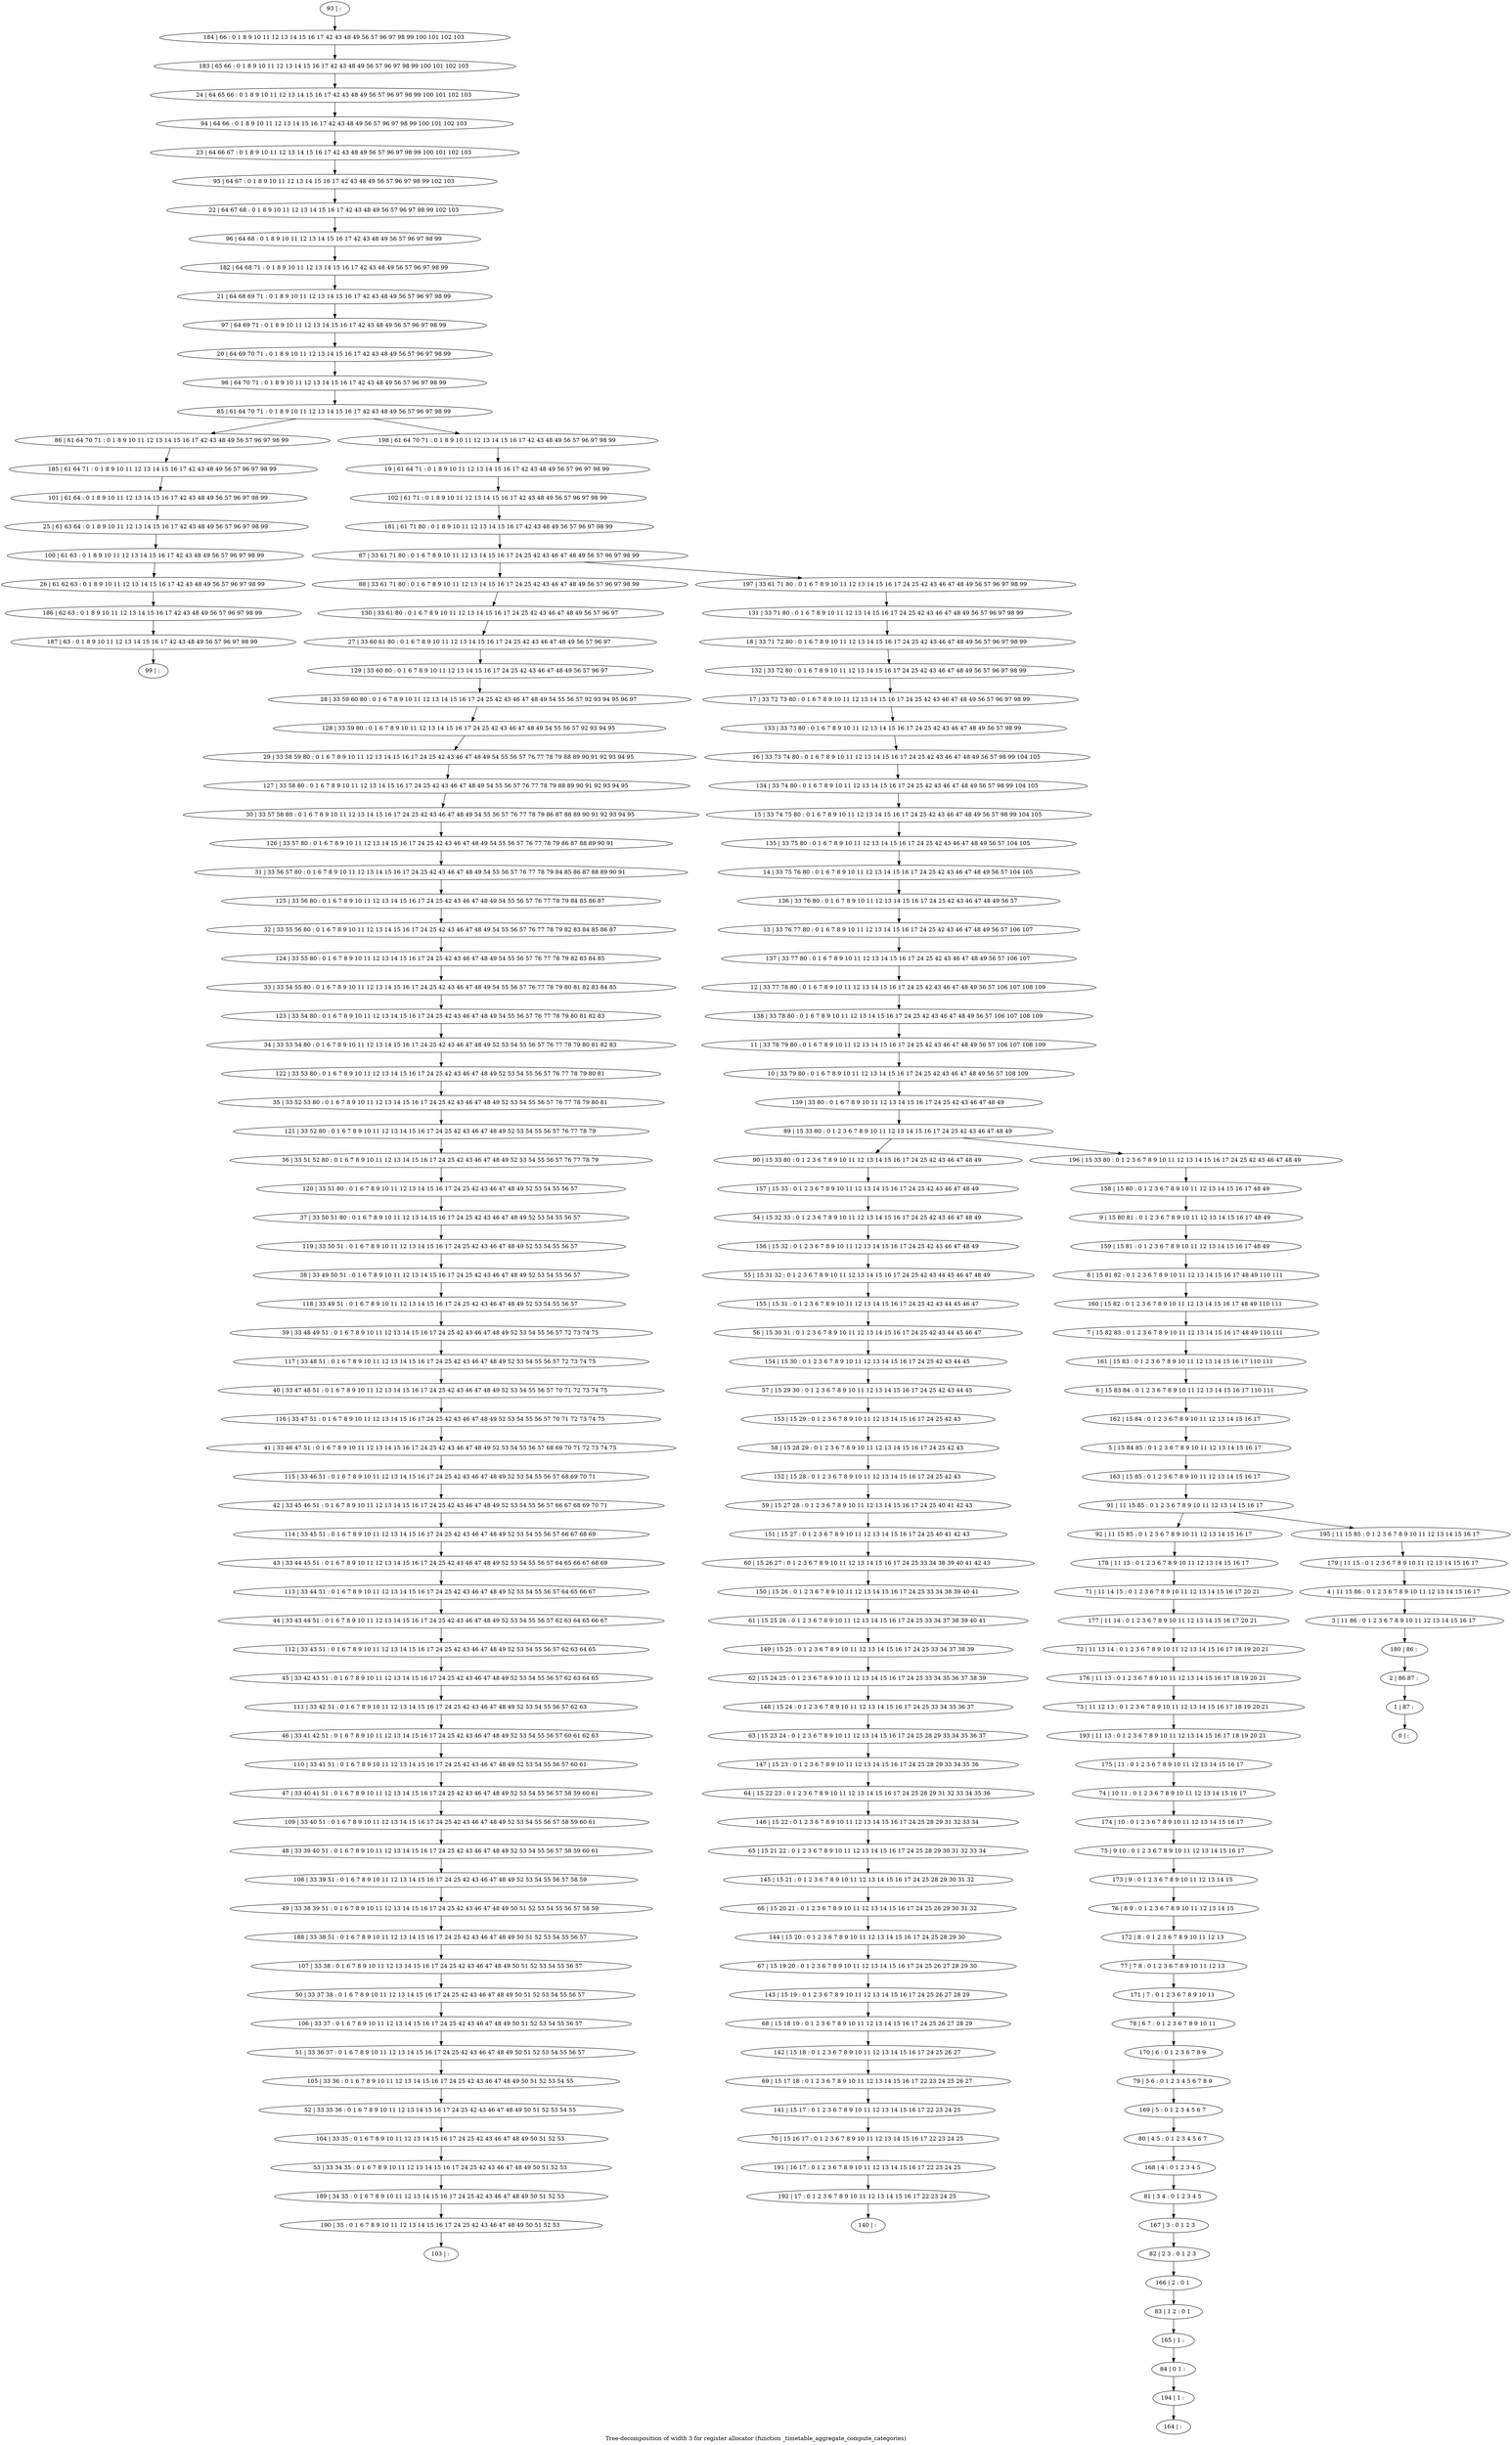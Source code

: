 digraph G {
graph [label="Tree-decomposition of width 3 for register allocator (function _timetable_aggregate_compute_categories)"]
0[label="0 | : "];
1[label="1 | 87 : "];
2[label="2 | 86 87 : "];
3[label="3 | 11 86 : 0 1 2 3 6 7 8 9 10 11 12 13 14 15 16 17 "];
4[label="4 | 11 15 86 : 0 1 2 3 6 7 8 9 10 11 12 13 14 15 16 17 "];
5[label="5 | 15 84 85 : 0 1 2 3 6 7 8 9 10 11 12 13 14 15 16 17 "];
6[label="6 | 15 83 84 : 0 1 2 3 6 7 8 9 10 11 12 13 14 15 16 17 110 111 "];
7[label="7 | 15 82 83 : 0 1 2 3 6 7 8 9 10 11 12 13 14 15 16 17 48 49 110 111 "];
8[label="8 | 15 81 82 : 0 1 2 3 6 7 8 9 10 11 12 13 14 15 16 17 48 49 110 111 "];
9[label="9 | 15 80 81 : 0 1 2 3 6 7 8 9 10 11 12 13 14 15 16 17 48 49 "];
10[label="10 | 33 79 80 : 0 1 6 7 8 9 10 11 12 13 14 15 16 17 24 25 42 43 46 47 48 49 56 57 108 109 "];
11[label="11 | 33 78 79 80 : 0 1 6 7 8 9 10 11 12 13 14 15 16 17 24 25 42 43 46 47 48 49 56 57 106 107 108 109 "];
12[label="12 | 33 77 78 80 : 0 1 6 7 8 9 10 11 12 13 14 15 16 17 24 25 42 43 46 47 48 49 56 57 106 107 108 109 "];
13[label="13 | 33 76 77 80 : 0 1 6 7 8 9 10 11 12 13 14 15 16 17 24 25 42 43 46 47 48 49 56 57 106 107 "];
14[label="14 | 33 75 76 80 : 0 1 6 7 8 9 10 11 12 13 14 15 16 17 24 25 42 43 46 47 48 49 56 57 104 105 "];
15[label="15 | 33 74 75 80 : 0 1 6 7 8 9 10 11 12 13 14 15 16 17 24 25 42 43 46 47 48 49 56 57 98 99 104 105 "];
16[label="16 | 33 73 74 80 : 0 1 6 7 8 9 10 11 12 13 14 15 16 17 24 25 42 43 46 47 48 49 56 57 98 99 104 105 "];
17[label="17 | 33 72 73 80 : 0 1 6 7 8 9 10 11 12 13 14 15 16 17 24 25 42 43 46 47 48 49 56 57 96 97 98 99 "];
18[label="18 | 33 71 72 80 : 0 1 6 7 8 9 10 11 12 13 14 15 16 17 24 25 42 43 46 47 48 49 56 57 96 97 98 99 "];
19[label="19 | 61 64 71 : 0 1 8 9 10 11 12 13 14 15 16 17 42 43 48 49 56 57 96 97 98 99 "];
20[label="20 | 64 69 70 71 : 0 1 8 9 10 11 12 13 14 15 16 17 42 43 48 49 56 57 96 97 98 99 "];
21[label="21 | 64 68 69 71 : 0 1 8 9 10 11 12 13 14 15 16 17 42 43 48 49 56 57 96 97 98 99 "];
22[label="22 | 64 67 68 : 0 1 8 9 10 11 12 13 14 15 16 17 42 43 48 49 56 57 96 97 98 99 102 103 "];
23[label="23 | 64 66 67 : 0 1 8 9 10 11 12 13 14 15 16 17 42 43 48 49 56 57 96 97 98 99 100 101 102 103 "];
24[label="24 | 64 65 66 : 0 1 8 9 10 11 12 13 14 15 16 17 42 43 48 49 56 57 96 97 98 99 100 101 102 103 "];
25[label="25 | 61 63 64 : 0 1 8 9 10 11 12 13 14 15 16 17 42 43 48 49 56 57 96 97 98 99 "];
26[label="26 | 61 62 63 : 0 1 8 9 10 11 12 13 14 15 16 17 42 43 48 49 56 57 96 97 98 99 "];
27[label="27 | 33 60 61 80 : 0 1 6 7 8 9 10 11 12 13 14 15 16 17 24 25 42 43 46 47 48 49 56 57 96 97 "];
28[label="28 | 33 59 60 80 : 0 1 6 7 8 9 10 11 12 13 14 15 16 17 24 25 42 43 46 47 48 49 54 55 56 57 92 93 94 95 96 97 "];
29[label="29 | 33 58 59 80 : 0 1 6 7 8 9 10 11 12 13 14 15 16 17 24 25 42 43 46 47 48 49 54 55 56 57 76 77 78 79 88 89 90 91 92 93 94 95 "];
30[label="30 | 33 57 58 80 : 0 1 6 7 8 9 10 11 12 13 14 15 16 17 24 25 42 43 46 47 48 49 54 55 56 57 76 77 78 79 86 87 88 89 90 91 92 93 94 95 "];
31[label="31 | 33 56 57 80 : 0 1 6 7 8 9 10 11 12 13 14 15 16 17 24 25 42 43 46 47 48 49 54 55 56 57 76 77 78 79 84 85 86 87 88 89 90 91 "];
32[label="32 | 33 55 56 80 : 0 1 6 7 8 9 10 11 12 13 14 15 16 17 24 25 42 43 46 47 48 49 54 55 56 57 76 77 78 79 82 83 84 85 86 87 "];
33[label="33 | 33 54 55 80 : 0 1 6 7 8 9 10 11 12 13 14 15 16 17 24 25 42 43 46 47 48 49 54 55 56 57 76 77 78 79 80 81 82 83 84 85 "];
34[label="34 | 33 53 54 80 : 0 1 6 7 8 9 10 11 12 13 14 15 16 17 24 25 42 43 46 47 48 49 52 53 54 55 56 57 76 77 78 79 80 81 82 83 "];
35[label="35 | 33 52 53 80 : 0 1 6 7 8 9 10 11 12 13 14 15 16 17 24 25 42 43 46 47 48 49 52 53 54 55 56 57 76 77 78 79 80 81 "];
36[label="36 | 33 51 52 80 : 0 1 6 7 8 9 10 11 12 13 14 15 16 17 24 25 42 43 46 47 48 49 52 53 54 55 56 57 76 77 78 79 "];
37[label="37 | 33 50 51 80 : 0 1 6 7 8 9 10 11 12 13 14 15 16 17 24 25 42 43 46 47 48 49 52 53 54 55 56 57 "];
38[label="38 | 33 49 50 51 : 0 1 6 7 8 9 10 11 12 13 14 15 16 17 24 25 42 43 46 47 48 49 52 53 54 55 56 57 "];
39[label="39 | 33 48 49 51 : 0 1 6 7 8 9 10 11 12 13 14 15 16 17 24 25 42 43 46 47 48 49 52 53 54 55 56 57 72 73 74 75 "];
40[label="40 | 33 47 48 51 : 0 1 6 7 8 9 10 11 12 13 14 15 16 17 24 25 42 43 46 47 48 49 52 53 54 55 56 57 70 71 72 73 74 75 "];
41[label="41 | 33 46 47 51 : 0 1 6 7 8 9 10 11 12 13 14 15 16 17 24 25 42 43 46 47 48 49 52 53 54 55 56 57 68 69 70 71 72 73 74 75 "];
42[label="42 | 33 45 46 51 : 0 1 6 7 8 9 10 11 12 13 14 15 16 17 24 25 42 43 46 47 48 49 52 53 54 55 56 57 66 67 68 69 70 71 "];
43[label="43 | 33 44 45 51 : 0 1 6 7 8 9 10 11 12 13 14 15 16 17 24 25 42 43 46 47 48 49 52 53 54 55 56 57 64 65 66 67 68 69 "];
44[label="44 | 33 43 44 51 : 0 1 6 7 8 9 10 11 12 13 14 15 16 17 24 25 42 43 46 47 48 49 52 53 54 55 56 57 62 63 64 65 66 67 "];
45[label="45 | 33 42 43 51 : 0 1 6 7 8 9 10 11 12 13 14 15 16 17 24 25 42 43 46 47 48 49 52 53 54 55 56 57 62 63 64 65 "];
46[label="46 | 33 41 42 51 : 0 1 6 7 8 9 10 11 12 13 14 15 16 17 24 25 42 43 46 47 48 49 52 53 54 55 56 57 60 61 62 63 "];
47[label="47 | 33 40 41 51 : 0 1 6 7 8 9 10 11 12 13 14 15 16 17 24 25 42 43 46 47 48 49 52 53 54 55 56 57 58 59 60 61 "];
48[label="48 | 33 39 40 51 : 0 1 6 7 8 9 10 11 12 13 14 15 16 17 24 25 42 43 46 47 48 49 52 53 54 55 56 57 58 59 60 61 "];
49[label="49 | 33 38 39 51 : 0 1 6 7 8 9 10 11 12 13 14 15 16 17 24 25 42 43 46 47 48 49 50 51 52 53 54 55 56 57 58 59 "];
50[label="50 | 33 37 38 : 0 1 6 7 8 9 10 11 12 13 14 15 16 17 24 25 42 43 46 47 48 49 50 51 52 53 54 55 56 57 "];
51[label="51 | 33 36 37 : 0 1 6 7 8 9 10 11 12 13 14 15 16 17 24 25 42 43 46 47 48 49 50 51 52 53 54 55 56 57 "];
52[label="52 | 33 35 36 : 0 1 6 7 8 9 10 11 12 13 14 15 16 17 24 25 42 43 46 47 48 49 50 51 52 53 54 55 "];
53[label="53 | 33 34 35 : 0 1 6 7 8 9 10 11 12 13 14 15 16 17 24 25 42 43 46 47 48 49 50 51 52 53 "];
54[label="54 | 15 32 33 : 0 1 2 3 6 7 8 9 10 11 12 13 14 15 16 17 24 25 42 43 46 47 48 49 "];
55[label="55 | 15 31 32 : 0 1 2 3 6 7 8 9 10 11 12 13 14 15 16 17 24 25 42 43 44 45 46 47 48 49 "];
56[label="56 | 15 30 31 : 0 1 2 3 6 7 8 9 10 11 12 13 14 15 16 17 24 25 42 43 44 45 46 47 "];
57[label="57 | 15 29 30 : 0 1 2 3 6 7 8 9 10 11 12 13 14 15 16 17 24 25 42 43 44 45 "];
58[label="58 | 15 28 29 : 0 1 2 3 6 7 8 9 10 11 12 13 14 15 16 17 24 25 42 43 "];
59[label="59 | 15 27 28 : 0 1 2 3 6 7 8 9 10 11 12 13 14 15 16 17 24 25 40 41 42 43 "];
60[label="60 | 15 26 27 : 0 1 2 3 6 7 8 9 10 11 12 13 14 15 16 17 24 25 33 34 38 39 40 41 42 43 "];
61[label="61 | 15 25 26 : 0 1 2 3 6 7 8 9 10 11 12 13 14 15 16 17 24 25 33 34 37 38 39 40 41 "];
62[label="62 | 15 24 25 : 0 1 2 3 6 7 8 9 10 11 12 13 14 15 16 17 24 25 33 34 35 36 37 38 39 "];
63[label="63 | 15 23 24 : 0 1 2 3 6 7 8 9 10 11 12 13 14 15 16 17 24 25 28 29 33 34 35 36 37 "];
64[label="64 | 15 22 23 : 0 1 2 3 6 7 8 9 10 11 12 13 14 15 16 17 24 25 28 29 31 32 33 34 35 36 "];
65[label="65 | 15 21 22 : 0 1 2 3 6 7 8 9 10 11 12 13 14 15 16 17 24 25 28 29 30 31 32 33 34 "];
66[label="66 | 15 20 21 : 0 1 2 3 6 7 8 9 10 11 12 13 14 15 16 17 24 25 28 29 30 31 32 "];
67[label="67 | 15 19 20 : 0 1 2 3 6 7 8 9 10 11 12 13 14 15 16 17 24 25 26 27 28 29 30 "];
68[label="68 | 15 18 19 : 0 1 2 3 6 7 8 9 10 11 12 13 14 15 16 17 24 25 26 27 28 29 "];
69[label="69 | 15 17 18 : 0 1 2 3 6 7 8 9 10 11 12 13 14 15 16 17 22 23 24 25 26 27 "];
70[label="70 | 15 16 17 : 0 1 2 3 6 7 8 9 10 11 12 13 14 15 16 17 22 23 24 25 "];
71[label="71 | 11 14 15 : 0 1 2 3 6 7 8 9 10 11 12 13 14 15 16 17 20 21 "];
72[label="72 | 11 13 14 : 0 1 2 3 6 7 8 9 10 11 12 13 14 15 16 17 18 19 20 21 "];
73[label="73 | 11 12 13 : 0 1 2 3 6 7 8 9 10 11 12 13 14 15 16 17 18 19 20 21 "];
74[label="74 | 10 11 : 0 1 2 3 6 7 8 9 10 11 12 13 14 15 16 17 "];
75[label="75 | 9 10 : 0 1 2 3 6 7 8 9 10 11 12 13 14 15 16 17 "];
76[label="76 | 8 9 : 0 1 2 3 6 7 8 9 10 11 12 13 14 15 "];
77[label="77 | 7 8 : 0 1 2 3 6 7 8 9 10 11 12 13 "];
78[label="78 | 6 7 : 0 1 2 3 6 7 8 9 10 11 "];
79[label="79 | 5 6 : 0 1 2 3 4 5 6 7 8 9 "];
80[label="80 | 4 5 : 0 1 2 3 4 5 6 7 "];
81[label="81 | 3 4 : 0 1 2 3 4 5 "];
82[label="82 | 2 3 : 0 1 2 3 "];
83[label="83 | 1 2 : 0 1 "];
84[label="84 | 0 1 : "];
85[label="85 | 61 64 70 71 : 0 1 8 9 10 11 12 13 14 15 16 17 42 43 48 49 56 57 96 97 98 99 "];
86[label="86 | 61 64 70 71 : 0 1 8 9 10 11 12 13 14 15 16 17 42 43 48 49 56 57 96 97 98 99 "];
87[label="87 | 33 61 71 80 : 0 1 6 7 8 9 10 11 12 13 14 15 16 17 24 25 42 43 46 47 48 49 56 57 96 97 98 99 "];
88[label="88 | 33 61 71 80 : 0 1 6 7 8 9 10 11 12 13 14 15 16 17 24 25 42 43 46 47 48 49 56 57 96 97 98 99 "];
89[label="89 | 15 33 80 : 0 1 2 3 6 7 8 9 10 11 12 13 14 15 16 17 24 25 42 43 46 47 48 49 "];
90[label="90 | 15 33 80 : 0 1 2 3 6 7 8 9 10 11 12 13 14 15 16 17 24 25 42 43 46 47 48 49 "];
91[label="91 | 11 15 85 : 0 1 2 3 6 7 8 9 10 11 12 13 14 15 16 17 "];
92[label="92 | 11 15 85 : 0 1 2 3 6 7 8 9 10 11 12 13 14 15 16 17 "];
93[label="93 | : "];
94[label="94 | 64 66 : 0 1 8 9 10 11 12 13 14 15 16 17 42 43 48 49 56 57 96 97 98 99 100 101 102 103 "];
95[label="95 | 64 67 : 0 1 8 9 10 11 12 13 14 15 16 17 42 43 48 49 56 57 96 97 98 99 102 103 "];
96[label="96 | 64 68 : 0 1 8 9 10 11 12 13 14 15 16 17 42 43 48 49 56 57 96 97 98 99 "];
97[label="97 | 64 69 71 : 0 1 8 9 10 11 12 13 14 15 16 17 42 43 48 49 56 57 96 97 98 99 "];
98[label="98 | 64 70 71 : 0 1 8 9 10 11 12 13 14 15 16 17 42 43 48 49 56 57 96 97 98 99 "];
99[label="99 | : "];
100[label="100 | 61 63 : 0 1 8 9 10 11 12 13 14 15 16 17 42 43 48 49 56 57 96 97 98 99 "];
101[label="101 | 61 64 : 0 1 8 9 10 11 12 13 14 15 16 17 42 43 48 49 56 57 96 97 98 99 "];
102[label="102 | 61 71 : 0 1 8 9 10 11 12 13 14 15 16 17 42 43 48 49 56 57 96 97 98 99 "];
103[label="103 | : "];
104[label="104 | 33 35 : 0 1 6 7 8 9 10 11 12 13 14 15 16 17 24 25 42 43 46 47 48 49 50 51 52 53 "];
105[label="105 | 33 36 : 0 1 6 7 8 9 10 11 12 13 14 15 16 17 24 25 42 43 46 47 48 49 50 51 52 53 54 55 "];
106[label="106 | 33 37 : 0 1 6 7 8 9 10 11 12 13 14 15 16 17 24 25 42 43 46 47 48 49 50 51 52 53 54 55 56 57 "];
107[label="107 | 33 38 : 0 1 6 7 8 9 10 11 12 13 14 15 16 17 24 25 42 43 46 47 48 49 50 51 52 53 54 55 56 57 "];
108[label="108 | 33 39 51 : 0 1 6 7 8 9 10 11 12 13 14 15 16 17 24 25 42 43 46 47 48 49 52 53 54 55 56 57 58 59 "];
109[label="109 | 33 40 51 : 0 1 6 7 8 9 10 11 12 13 14 15 16 17 24 25 42 43 46 47 48 49 52 53 54 55 56 57 58 59 60 61 "];
110[label="110 | 33 41 51 : 0 1 6 7 8 9 10 11 12 13 14 15 16 17 24 25 42 43 46 47 48 49 52 53 54 55 56 57 60 61 "];
111[label="111 | 33 42 51 : 0 1 6 7 8 9 10 11 12 13 14 15 16 17 24 25 42 43 46 47 48 49 52 53 54 55 56 57 62 63 "];
112[label="112 | 33 43 51 : 0 1 6 7 8 9 10 11 12 13 14 15 16 17 24 25 42 43 46 47 48 49 52 53 54 55 56 57 62 63 64 65 "];
113[label="113 | 33 44 51 : 0 1 6 7 8 9 10 11 12 13 14 15 16 17 24 25 42 43 46 47 48 49 52 53 54 55 56 57 64 65 66 67 "];
114[label="114 | 33 45 51 : 0 1 6 7 8 9 10 11 12 13 14 15 16 17 24 25 42 43 46 47 48 49 52 53 54 55 56 57 66 67 68 69 "];
115[label="115 | 33 46 51 : 0 1 6 7 8 9 10 11 12 13 14 15 16 17 24 25 42 43 46 47 48 49 52 53 54 55 56 57 68 69 70 71 "];
116[label="116 | 33 47 51 : 0 1 6 7 8 9 10 11 12 13 14 15 16 17 24 25 42 43 46 47 48 49 52 53 54 55 56 57 70 71 72 73 74 75 "];
117[label="117 | 33 48 51 : 0 1 6 7 8 9 10 11 12 13 14 15 16 17 24 25 42 43 46 47 48 49 52 53 54 55 56 57 72 73 74 75 "];
118[label="118 | 33 49 51 : 0 1 6 7 8 9 10 11 12 13 14 15 16 17 24 25 42 43 46 47 48 49 52 53 54 55 56 57 "];
119[label="119 | 33 50 51 : 0 1 6 7 8 9 10 11 12 13 14 15 16 17 24 25 42 43 46 47 48 49 52 53 54 55 56 57 "];
120[label="120 | 33 51 80 : 0 1 6 7 8 9 10 11 12 13 14 15 16 17 24 25 42 43 46 47 48 49 52 53 54 55 56 57 "];
121[label="121 | 33 52 80 : 0 1 6 7 8 9 10 11 12 13 14 15 16 17 24 25 42 43 46 47 48 49 52 53 54 55 56 57 76 77 78 79 "];
122[label="122 | 33 53 80 : 0 1 6 7 8 9 10 11 12 13 14 15 16 17 24 25 42 43 46 47 48 49 52 53 54 55 56 57 76 77 78 79 80 81 "];
123[label="123 | 33 54 80 : 0 1 6 7 8 9 10 11 12 13 14 15 16 17 24 25 42 43 46 47 48 49 54 55 56 57 76 77 78 79 80 81 82 83 "];
124[label="124 | 33 55 80 : 0 1 6 7 8 9 10 11 12 13 14 15 16 17 24 25 42 43 46 47 48 49 54 55 56 57 76 77 78 79 82 83 84 85 "];
125[label="125 | 33 56 80 : 0 1 6 7 8 9 10 11 12 13 14 15 16 17 24 25 42 43 46 47 48 49 54 55 56 57 76 77 78 79 84 85 86 87 "];
126[label="126 | 33 57 80 : 0 1 6 7 8 9 10 11 12 13 14 15 16 17 24 25 42 43 46 47 48 49 54 55 56 57 76 77 78 79 86 87 88 89 90 91 "];
127[label="127 | 33 58 80 : 0 1 6 7 8 9 10 11 12 13 14 15 16 17 24 25 42 43 46 47 48 49 54 55 56 57 76 77 78 79 88 89 90 91 92 93 94 95 "];
128[label="128 | 33 59 80 : 0 1 6 7 8 9 10 11 12 13 14 15 16 17 24 25 42 43 46 47 48 49 54 55 56 57 92 93 94 95 "];
129[label="129 | 33 60 80 : 0 1 6 7 8 9 10 11 12 13 14 15 16 17 24 25 42 43 46 47 48 49 56 57 96 97 "];
130[label="130 | 33 61 80 : 0 1 6 7 8 9 10 11 12 13 14 15 16 17 24 25 42 43 46 47 48 49 56 57 96 97 "];
131[label="131 | 33 71 80 : 0 1 6 7 8 9 10 11 12 13 14 15 16 17 24 25 42 43 46 47 48 49 56 57 96 97 98 99 "];
132[label="132 | 33 72 80 : 0 1 6 7 8 9 10 11 12 13 14 15 16 17 24 25 42 43 46 47 48 49 56 57 96 97 98 99 "];
133[label="133 | 33 73 80 : 0 1 6 7 8 9 10 11 12 13 14 15 16 17 24 25 42 43 46 47 48 49 56 57 98 99 "];
134[label="134 | 33 74 80 : 0 1 6 7 8 9 10 11 12 13 14 15 16 17 24 25 42 43 46 47 48 49 56 57 98 99 104 105 "];
135[label="135 | 33 75 80 : 0 1 6 7 8 9 10 11 12 13 14 15 16 17 24 25 42 43 46 47 48 49 56 57 104 105 "];
136[label="136 | 33 76 80 : 0 1 6 7 8 9 10 11 12 13 14 15 16 17 24 25 42 43 46 47 48 49 56 57 "];
137[label="137 | 33 77 80 : 0 1 6 7 8 9 10 11 12 13 14 15 16 17 24 25 42 43 46 47 48 49 56 57 106 107 "];
138[label="138 | 33 78 80 : 0 1 6 7 8 9 10 11 12 13 14 15 16 17 24 25 42 43 46 47 48 49 56 57 106 107 108 109 "];
139[label="139 | 33 80 : 0 1 6 7 8 9 10 11 12 13 14 15 16 17 24 25 42 43 46 47 48 49 "];
140[label="140 | : "];
141[label="141 | 15 17 : 0 1 2 3 6 7 8 9 10 11 12 13 14 15 16 17 22 23 24 25 "];
142[label="142 | 15 18 : 0 1 2 3 6 7 8 9 10 11 12 13 14 15 16 17 24 25 26 27 "];
143[label="143 | 15 19 : 0 1 2 3 6 7 8 9 10 11 12 13 14 15 16 17 24 25 26 27 28 29 "];
144[label="144 | 15 20 : 0 1 2 3 6 7 8 9 10 11 12 13 14 15 16 17 24 25 28 29 30 "];
145[label="145 | 15 21 : 0 1 2 3 6 7 8 9 10 11 12 13 14 15 16 17 24 25 28 29 30 31 32 "];
146[label="146 | 15 22 : 0 1 2 3 6 7 8 9 10 11 12 13 14 15 16 17 24 25 28 29 31 32 33 34 "];
147[label="147 | 15 23 : 0 1 2 3 6 7 8 9 10 11 12 13 14 15 16 17 24 25 28 29 33 34 35 36 "];
148[label="148 | 15 24 : 0 1 2 3 6 7 8 9 10 11 12 13 14 15 16 17 24 25 33 34 35 36 37 "];
149[label="149 | 15 25 : 0 1 2 3 6 7 8 9 10 11 12 13 14 15 16 17 24 25 33 34 37 38 39 "];
150[label="150 | 15 26 : 0 1 2 3 6 7 8 9 10 11 12 13 14 15 16 17 24 25 33 34 38 39 40 41 "];
151[label="151 | 15 27 : 0 1 2 3 6 7 8 9 10 11 12 13 14 15 16 17 24 25 40 41 42 43 "];
152[label="152 | 15 28 : 0 1 2 3 6 7 8 9 10 11 12 13 14 15 16 17 24 25 42 43 "];
153[label="153 | 15 29 : 0 1 2 3 6 7 8 9 10 11 12 13 14 15 16 17 24 25 42 43 "];
154[label="154 | 15 30 : 0 1 2 3 6 7 8 9 10 11 12 13 14 15 16 17 24 25 42 43 44 45 "];
155[label="155 | 15 31 : 0 1 2 3 6 7 8 9 10 11 12 13 14 15 16 17 24 25 42 43 44 45 46 47 "];
156[label="156 | 15 32 : 0 1 2 3 6 7 8 9 10 11 12 13 14 15 16 17 24 25 42 43 46 47 48 49 "];
157[label="157 | 15 33 : 0 1 2 3 6 7 8 9 10 11 12 13 14 15 16 17 24 25 42 43 46 47 48 49 "];
158[label="158 | 15 80 : 0 1 2 3 6 7 8 9 10 11 12 13 14 15 16 17 48 49 "];
159[label="159 | 15 81 : 0 1 2 3 6 7 8 9 10 11 12 13 14 15 16 17 48 49 "];
160[label="160 | 15 82 : 0 1 2 3 6 7 8 9 10 11 12 13 14 15 16 17 48 49 110 111 "];
161[label="161 | 15 83 : 0 1 2 3 6 7 8 9 10 11 12 13 14 15 16 17 110 111 "];
162[label="162 | 15 84 : 0 1 2 3 6 7 8 9 10 11 12 13 14 15 16 17 "];
163[label="163 | 15 85 : 0 1 2 3 6 7 8 9 10 11 12 13 14 15 16 17 "];
164[label="164 | : "];
165[label="165 | 1 : "];
166[label="166 | 2 : 0 1 "];
167[label="167 | 3 : 0 1 2 3 "];
168[label="168 | 4 : 0 1 2 3 4 5 "];
169[label="169 | 5 : 0 1 2 3 4 5 6 7 "];
170[label="170 | 6 : 0 1 2 3 6 7 8 9 "];
171[label="171 | 7 : 0 1 2 3 6 7 8 9 10 11 "];
172[label="172 | 8 : 0 1 2 3 6 7 8 9 10 11 12 13 "];
173[label="173 | 9 : 0 1 2 3 6 7 8 9 10 11 12 13 14 15 "];
174[label="174 | 10 : 0 1 2 3 6 7 8 9 10 11 12 13 14 15 16 17 "];
175[label="175 | 11 : 0 1 2 3 6 7 8 9 10 11 12 13 14 15 16 17 "];
176[label="176 | 11 13 : 0 1 2 3 6 7 8 9 10 11 12 13 14 15 16 17 18 19 20 21 "];
177[label="177 | 11 14 : 0 1 2 3 6 7 8 9 10 11 12 13 14 15 16 17 20 21 "];
178[label="178 | 11 15 : 0 1 2 3 6 7 8 9 10 11 12 13 14 15 16 17 "];
179[label="179 | 11 15 : 0 1 2 3 6 7 8 9 10 11 12 13 14 15 16 17 "];
180[label="180 | 86 : "];
181[label="181 | 61 71 80 : 0 1 8 9 10 11 12 13 14 15 16 17 42 43 48 49 56 57 96 97 98 99 "];
182[label="182 | 64 68 71 : 0 1 8 9 10 11 12 13 14 15 16 17 42 43 48 49 56 57 96 97 98 99 "];
183[label="183 | 65 66 : 0 1 8 9 10 11 12 13 14 15 16 17 42 43 48 49 56 57 96 97 98 99 100 101 102 103 "];
184[label="184 | 66 : 0 1 8 9 10 11 12 13 14 15 16 17 42 43 48 49 56 57 96 97 98 99 100 101 102 103 "];
185[label="185 | 61 64 71 : 0 1 8 9 10 11 12 13 14 15 16 17 42 43 48 49 56 57 96 97 98 99 "];
186[label="186 | 62 63 : 0 1 8 9 10 11 12 13 14 15 16 17 42 43 48 49 56 57 96 97 98 99 "];
187[label="187 | 63 : 0 1 8 9 10 11 12 13 14 15 16 17 42 43 48 49 56 57 96 97 98 99 "];
188[label="188 | 33 38 51 : 0 1 6 7 8 9 10 11 12 13 14 15 16 17 24 25 42 43 46 47 48 49 50 51 52 53 54 55 56 57 "];
189[label="189 | 34 35 : 0 1 6 7 8 9 10 11 12 13 14 15 16 17 24 25 42 43 46 47 48 49 50 51 52 53 "];
190[label="190 | 35 : 0 1 6 7 8 9 10 11 12 13 14 15 16 17 24 25 42 43 46 47 48 49 50 51 52 53 "];
191[label="191 | 16 17 : 0 1 2 3 6 7 8 9 10 11 12 13 14 15 16 17 22 23 24 25 "];
192[label="192 | 17 : 0 1 2 3 6 7 8 9 10 11 12 13 14 15 16 17 22 23 24 25 "];
193[label="193 | 11 13 : 0 1 2 3 6 7 8 9 10 11 12 13 14 15 16 17 18 19 20 21 "];
194[label="194 | 1 : "];
195[label="195 | 11 15 85 : 0 1 2 3 6 7 8 9 10 11 12 13 14 15 16 17 "];
196[label="196 | 15 33 80 : 0 1 2 3 6 7 8 9 10 11 12 13 14 15 16 17 24 25 42 43 46 47 48 49 "];
197[label="197 | 33 61 71 80 : 0 1 6 7 8 9 10 11 12 13 14 15 16 17 24 25 42 43 46 47 48 49 56 57 96 97 98 99 "];
198[label="198 | 61 64 70 71 : 0 1 8 9 10 11 12 13 14 15 16 17 42 43 48 49 56 57 96 97 98 99 "];
100->26 ;
25->100 ;
101->25 ;
104->53 ;
52->104 ;
105->52 ;
51->105 ;
106->51 ;
50->106 ;
107->50 ;
108->49 ;
48->108 ;
109->48 ;
47->109 ;
110->47 ;
46->110 ;
111->46 ;
45->111 ;
112->45 ;
44->112 ;
113->44 ;
43->113 ;
114->43 ;
42->114 ;
115->42 ;
41->115 ;
116->41 ;
40->116 ;
117->40 ;
39->117 ;
118->39 ;
38->118 ;
119->38 ;
37->119 ;
120->37 ;
36->120 ;
121->36 ;
35->121 ;
122->35 ;
34->122 ;
123->34 ;
33->123 ;
124->33 ;
32->124 ;
125->32 ;
31->125 ;
126->31 ;
30->126 ;
127->30 ;
29->127 ;
128->29 ;
28->128 ;
129->28 ;
27->129 ;
130->27 ;
88->130 ;
141->70 ;
69->141 ;
142->69 ;
68->142 ;
143->68 ;
67->143 ;
144->67 ;
66->144 ;
145->66 ;
65->145 ;
146->65 ;
64->146 ;
147->64 ;
63->147 ;
148->63 ;
62->148 ;
149->62 ;
61->149 ;
150->61 ;
60->150 ;
151->60 ;
59->151 ;
152->59 ;
58->152 ;
153->58 ;
57->153 ;
154->57 ;
56->154 ;
155->56 ;
55->155 ;
156->55 ;
54->156 ;
157->54 ;
90->157 ;
165->84 ;
83->165 ;
166->83 ;
82->166 ;
167->82 ;
81->167 ;
168->81 ;
80->168 ;
169->80 ;
79->169 ;
170->79 ;
78->170 ;
171->78 ;
77->171 ;
172->77 ;
76->172 ;
173->76 ;
75->173 ;
174->75 ;
74->174 ;
175->74 ;
176->73 ;
72->176 ;
177->72 ;
71->177 ;
178->71 ;
92->178 ;
185->101 ;
86->185 ;
26->186 ;
187->99 ;
186->187 ;
188->107 ;
49->188 ;
53->189 ;
190->103 ;
189->190 ;
70->191 ;
192->140 ;
191->192 ;
193->175 ;
73->193 ;
194->164 ;
84->194 ;
93->184 ;
184->183 ;
183->24 ;
24->94 ;
94->23 ;
23->95 ;
95->22 ;
22->96 ;
96->182 ;
182->21 ;
21->97 ;
97->20 ;
20->98 ;
98->85 ;
19->102 ;
102->181 ;
181->87 ;
131->18 ;
18->132 ;
132->17 ;
17->133 ;
133->16 ;
16->134 ;
134->15 ;
15->135 ;
135->14 ;
14->136 ;
136->13 ;
13->137 ;
137->12 ;
12->138 ;
138->11 ;
11->10 ;
10->139 ;
139->89 ;
158->9 ;
9->159 ;
159->8 ;
8->160 ;
160->7 ;
7->161 ;
161->6 ;
6->162 ;
162->5 ;
5->163 ;
163->91 ;
179->4 ;
4->3 ;
3->180 ;
180->2 ;
2->1 ;
1->0 ;
195->179 ;
196->158 ;
197->131 ;
198->19 ;
91->92 ;
91->195 ;
89->90 ;
89->196 ;
87->88 ;
87->197 ;
85->86 ;
85->198 ;
}
